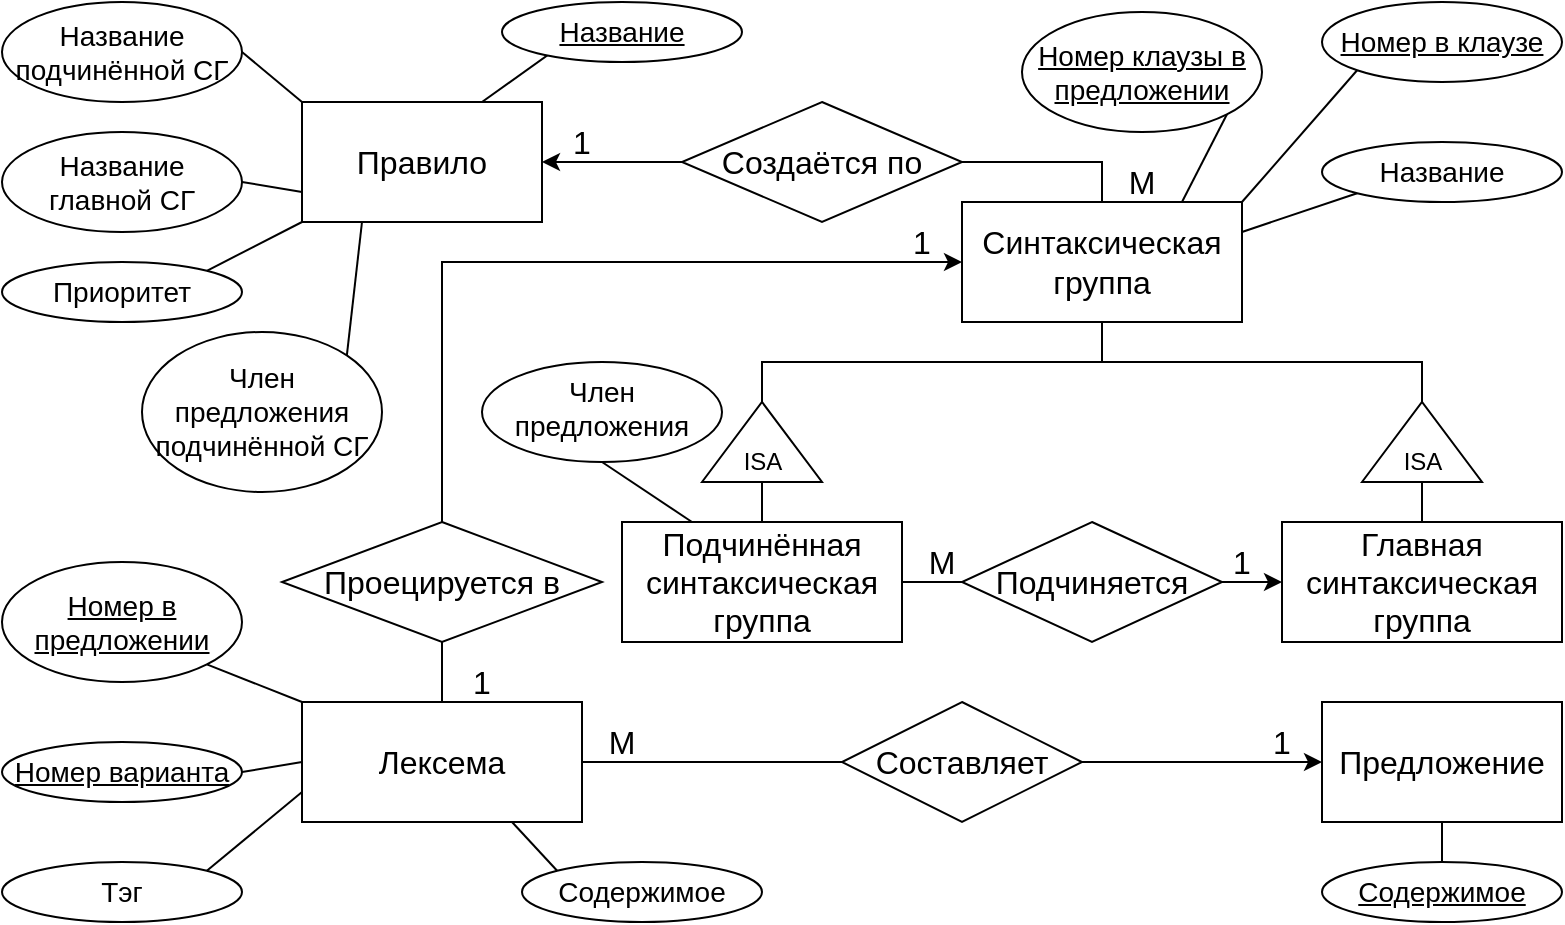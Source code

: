 <mxfile version="14.4.9" type="github">
  <diagram id="n2Yb_p4xSmyTfC0nmvh4" name="Page-1">
    <mxGraphModel dx="782" dy="2091" grid="1" gridSize="10" guides="1" tooltips="1" connect="1" arrows="1" fold="1" page="1" pageScale="1" pageWidth="1169" pageHeight="1654" math="0" shadow="0">
      <root>
        <mxCell id="0" />
        <mxCell id="1" parent="0" />
        <mxCell id="Cl8-nfxW1_5p-WXYCP8C-1" value="Правило" style="rounded=0;whiteSpace=wrap;html=1;fontSize=16;" vertex="1" parent="1">
          <mxGeometry x="350" y="-50" width="120" height="60" as="geometry" />
        </mxCell>
        <mxCell id="Cl8-nfxW1_5p-WXYCP8C-28" style="edgeStyle=orthogonalEdgeStyle;rounded=0;orthogonalLoop=1;jettySize=auto;html=1;exitX=1;exitY=0.5;exitDx=0;exitDy=0;entryX=0;entryY=0.5;entryDx=0;entryDy=0;endArrow=none;endFill=0;fontSize=16;" edge="1" parent="1" source="Cl8-nfxW1_5p-WXYCP8C-14" target="Cl8-nfxW1_5p-WXYCP8C-26">
          <mxGeometry relative="1" as="geometry" />
        </mxCell>
        <mxCell id="Cl8-nfxW1_5p-WXYCP8C-34" style="edgeStyle=orthogonalEdgeStyle;rounded=0;orthogonalLoop=1;jettySize=auto;html=1;exitX=0.5;exitY=0;exitDx=0;exitDy=0;entryX=1;entryY=0.5;entryDx=0;entryDy=0;endArrow=none;endFill=0;fontSize=16;" edge="1" parent="1" source="Cl8-nfxW1_5p-WXYCP8C-36" target="Cl8-nfxW1_5p-WXYCP8C-33">
          <mxGeometry relative="1" as="geometry" />
        </mxCell>
        <mxCell id="Cl8-nfxW1_5p-WXYCP8C-40" style="edgeStyle=orthogonalEdgeStyle;rounded=0;orthogonalLoop=1;jettySize=auto;html=1;exitX=0.5;exitY=0;exitDx=0;exitDy=0;entryX=0.5;entryY=1;entryDx=0;entryDy=0;endArrow=none;endFill=0;fontSize=16;" edge="1" parent="1" source="Cl8-nfxW1_5p-WXYCP8C-14" target="Cl8-nfxW1_5p-WXYCP8C-37">
          <mxGeometry relative="1" as="geometry" />
        </mxCell>
        <mxCell id="Cl8-nfxW1_5p-WXYCP8C-14" value="Лексема" style="rounded=0;whiteSpace=wrap;html=1;fontSize=16;" vertex="1" parent="1">
          <mxGeometry x="350" y="250" width="140" height="60" as="geometry" />
        </mxCell>
        <mxCell id="Cl8-nfxW1_5p-WXYCP8C-21" style="edgeStyle=orthogonalEdgeStyle;rounded=0;orthogonalLoop=1;jettySize=auto;html=1;exitX=0.5;exitY=0;exitDx=0;exitDy=0;entryX=0;entryY=0.5;entryDx=0;entryDy=0;endArrow=none;endFill=0;fontSize=16;" edge="1" parent="1" source="Cl8-nfxW1_5p-WXYCP8C-15" target="Cl8-nfxW1_5p-WXYCP8C-17">
          <mxGeometry relative="1" as="geometry" />
        </mxCell>
        <mxCell id="Cl8-nfxW1_5p-WXYCP8C-31" style="edgeStyle=orthogonalEdgeStyle;rounded=0;orthogonalLoop=1;jettySize=auto;html=1;exitX=1;exitY=0.5;exitDx=0;exitDy=0;entryX=0;entryY=0.5;entryDx=0;entryDy=0;endArrow=none;endFill=0;fontSize=16;" edge="1" parent="1" source="Cl8-nfxW1_5p-WXYCP8C-15" target="Cl8-nfxW1_5p-WXYCP8C-30">
          <mxGeometry relative="1" as="geometry" />
        </mxCell>
        <mxCell id="Cl8-nfxW1_5p-WXYCP8C-15" value="Подчинённая синтаксическая группа" style="rounded=0;whiteSpace=wrap;html=1;fontSize=16;" vertex="1" parent="1">
          <mxGeometry x="510" y="160" width="140" height="60" as="geometry" />
        </mxCell>
        <mxCell id="Cl8-nfxW1_5p-WXYCP8C-22" style="edgeStyle=orthogonalEdgeStyle;rounded=0;orthogonalLoop=1;jettySize=auto;html=1;exitX=0.5;exitY=0;exitDx=0;exitDy=0;entryX=0;entryY=0.5;entryDx=0;entryDy=0;endArrow=none;endFill=0;fontSize=16;" edge="1" parent="1" source="Cl8-nfxW1_5p-WXYCP8C-16" target="Cl8-nfxW1_5p-WXYCP8C-19">
          <mxGeometry relative="1" as="geometry" />
        </mxCell>
        <mxCell id="Cl8-nfxW1_5p-WXYCP8C-16" value="Главная синтаксическая группа" style="rounded=0;whiteSpace=wrap;html=1;fontSize=16;" vertex="1" parent="1">
          <mxGeometry x="840" y="160" width="140" height="60" as="geometry" />
        </mxCell>
        <mxCell id="Cl8-nfxW1_5p-WXYCP8C-42" style="edgeStyle=orthogonalEdgeStyle;rounded=0;orthogonalLoop=1;jettySize=auto;html=1;exitX=1;exitY=0.5;exitDx=0;exitDy=0;entryX=0.5;entryY=1;entryDx=0;entryDy=0;endArrow=none;endFill=0;fontSize=16;" edge="1" parent="1" source="Cl8-nfxW1_5p-WXYCP8C-17" target="Cl8-nfxW1_5p-WXYCP8C-36">
          <mxGeometry relative="1" as="geometry" />
        </mxCell>
        <mxCell id="Cl8-nfxW1_5p-WXYCP8C-17" value="" style="triangle;whiteSpace=wrap;html=1;rotation=-90;" vertex="1" parent="1">
          <mxGeometry x="560" y="90" width="40" height="60" as="geometry" />
        </mxCell>
        <mxCell id="Cl8-nfxW1_5p-WXYCP8C-18" value="ISA" style="text;html=1;align=center;verticalAlign=middle;resizable=0;points=[];autosize=1;" vertex="1" parent="1">
          <mxGeometry x="565" y="120" width="30" height="20" as="geometry" />
        </mxCell>
        <mxCell id="Cl8-nfxW1_5p-WXYCP8C-43" style="edgeStyle=orthogonalEdgeStyle;rounded=0;orthogonalLoop=1;jettySize=auto;html=1;exitX=1;exitY=0.5;exitDx=0;exitDy=0;entryX=0.5;entryY=1;entryDx=0;entryDy=0;endArrow=none;endFill=0;fontSize=16;" edge="1" parent="1" source="Cl8-nfxW1_5p-WXYCP8C-19" target="Cl8-nfxW1_5p-WXYCP8C-36">
          <mxGeometry relative="1" as="geometry" />
        </mxCell>
        <mxCell id="Cl8-nfxW1_5p-WXYCP8C-19" value="" style="triangle;whiteSpace=wrap;html=1;rotation=-90;" vertex="1" parent="1">
          <mxGeometry x="890" y="90" width="40" height="60" as="geometry" />
        </mxCell>
        <mxCell id="Cl8-nfxW1_5p-WXYCP8C-20" value="ISA" style="text;html=1;align=center;verticalAlign=middle;resizable=0;points=[];autosize=1;" vertex="1" parent="1">
          <mxGeometry x="895" y="120" width="30" height="20" as="geometry" />
        </mxCell>
        <mxCell id="Cl8-nfxW1_5p-WXYCP8C-25" value="Предложение" style="rounded=0;whiteSpace=wrap;html=1;fontSize=16;" vertex="1" parent="1">
          <mxGeometry x="860" y="250" width="120" height="60" as="geometry" />
        </mxCell>
        <mxCell id="Cl8-nfxW1_5p-WXYCP8C-29" style="edgeStyle=orthogonalEdgeStyle;rounded=0;orthogonalLoop=1;jettySize=auto;html=1;exitX=1;exitY=0.5;exitDx=0;exitDy=0;entryX=0;entryY=0.5;entryDx=0;entryDy=0;endArrow=classic;endFill=1;fontSize=16;" edge="1" parent="1" source="Cl8-nfxW1_5p-WXYCP8C-26" target="Cl8-nfxW1_5p-WXYCP8C-25">
          <mxGeometry relative="1" as="geometry">
            <Array as="points">
              <mxPoint x="830" y="280" />
              <mxPoint x="830" y="280" />
            </Array>
          </mxGeometry>
        </mxCell>
        <mxCell id="Cl8-nfxW1_5p-WXYCP8C-26" value="Составляет" style="rhombus;whiteSpace=wrap;html=1;fontSize=16;" vertex="1" parent="1">
          <mxGeometry x="620" y="250" width="120" height="60" as="geometry" />
        </mxCell>
        <mxCell id="Cl8-nfxW1_5p-WXYCP8C-32" style="edgeStyle=orthogonalEdgeStyle;rounded=0;orthogonalLoop=1;jettySize=auto;html=1;exitX=1;exitY=0.5;exitDx=0;exitDy=0;entryX=0;entryY=0.5;entryDx=0;entryDy=0;endArrow=classic;endFill=1;fontSize=16;" edge="1" parent="1" source="Cl8-nfxW1_5p-WXYCP8C-30" target="Cl8-nfxW1_5p-WXYCP8C-16">
          <mxGeometry relative="1" as="geometry" />
        </mxCell>
        <mxCell id="Cl8-nfxW1_5p-WXYCP8C-30" value="Подчиняется" style="rhombus;whiteSpace=wrap;html=1;fontSize=16;" vertex="1" parent="1">
          <mxGeometry x="680" y="160" width="130" height="60" as="geometry" />
        </mxCell>
        <mxCell id="Cl8-nfxW1_5p-WXYCP8C-35" style="edgeStyle=orthogonalEdgeStyle;rounded=0;orthogonalLoop=1;jettySize=auto;html=1;exitX=0;exitY=0.5;exitDx=0;exitDy=0;entryX=1;entryY=0.5;entryDx=0;entryDy=0;endArrow=classic;endFill=1;fontSize=16;" edge="1" parent="1" source="Cl8-nfxW1_5p-WXYCP8C-33" target="Cl8-nfxW1_5p-WXYCP8C-1">
          <mxGeometry relative="1" as="geometry" />
        </mxCell>
        <mxCell id="Cl8-nfxW1_5p-WXYCP8C-33" value="Создаётся по" style="rhombus;whiteSpace=wrap;html=1;fontSize=16;" vertex="1" parent="1">
          <mxGeometry x="540" y="-50" width="140" height="60" as="geometry" />
        </mxCell>
        <mxCell id="Cl8-nfxW1_5p-WXYCP8C-36" value="Синтаксическая группа" style="rounded=0;whiteSpace=wrap;html=1;fontSize=16;" vertex="1" parent="1">
          <mxGeometry x="680" width="140" height="60" as="geometry" />
        </mxCell>
        <mxCell id="Cl8-nfxW1_5p-WXYCP8C-41" style="edgeStyle=orthogonalEdgeStyle;rounded=0;orthogonalLoop=1;jettySize=auto;html=1;exitX=0.5;exitY=0;exitDx=0;exitDy=0;entryX=0;entryY=0.5;entryDx=0;entryDy=0;endArrow=classic;endFill=1;fontSize=16;" edge="1" parent="1" source="Cl8-nfxW1_5p-WXYCP8C-37" target="Cl8-nfxW1_5p-WXYCP8C-36">
          <mxGeometry relative="1" as="geometry" />
        </mxCell>
        <mxCell id="Cl8-nfxW1_5p-WXYCP8C-37" value="Проецируется в" style="rhombus;whiteSpace=wrap;html=1;fontSize=16;" vertex="1" parent="1">
          <mxGeometry x="340" y="160" width="160" height="60" as="geometry" />
        </mxCell>
        <mxCell id="Cl8-nfxW1_5p-WXYCP8C-44" value="1" style="text;html=1;strokeColor=none;fillColor=none;align=center;verticalAlign=middle;whiteSpace=wrap;rounded=0;fontSize=16;" vertex="1" parent="1">
          <mxGeometry x="800" y="170" width="40" height="20" as="geometry" />
        </mxCell>
        <mxCell id="Cl8-nfxW1_5p-WXYCP8C-46" value="М" style="text;html=1;strokeColor=none;fillColor=none;align=center;verticalAlign=middle;whiteSpace=wrap;rounded=0;fontSize=16;" vertex="1" parent="1">
          <mxGeometry x="650" y="170" width="40" height="20" as="geometry" />
        </mxCell>
        <mxCell id="Cl8-nfxW1_5p-WXYCP8C-47" value="1" style="text;html=1;strokeColor=none;fillColor=none;align=center;verticalAlign=middle;whiteSpace=wrap;rounded=0;fontSize=16;" vertex="1" parent="1">
          <mxGeometry x="640" y="10" width="40" height="20" as="geometry" />
        </mxCell>
        <mxCell id="Cl8-nfxW1_5p-WXYCP8C-48" value="1" style="text;html=1;strokeColor=none;fillColor=none;align=center;verticalAlign=middle;whiteSpace=wrap;rounded=0;fontSize=16;" vertex="1" parent="1">
          <mxGeometry x="470" y="-40" width="40" height="20" as="geometry" />
        </mxCell>
        <mxCell id="Cl8-nfxW1_5p-WXYCP8C-49" value="М" style="text;html=1;strokeColor=none;fillColor=none;align=center;verticalAlign=middle;whiteSpace=wrap;rounded=0;fontSize=16;" vertex="1" parent="1">
          <mxGeometry x="750" y="-20" width="40" height="20" as="geometry" />
        </mxCell>
        <mxCell id="Cl8-nfxW1_5p-WXYCP8C-50" value="1" style="text;html=1;strokeColor=none;fillColor=none;align=center;verticalAlign=middle;whiteSpace=wrap;rounded=0;fontSize=16;" vertex="1" parent="1">
          <mxGeometry x="420" y="230" width="40" height="20" as="geometry" />
        </mxCell>
        <mxCell id="Cl8-nfxW1_5p-WXYCP8C-51" value="М" style="text;html=1;strokeColor=none;fillColor=none;align=center;verticalAlign=middle;whiteSpace=wrap;rounded=0;fontSize=16;" vertex="1" parent="1">
          <mxGeometry x="490" y="260" width="40" height="20" as="geometry" />
        </mxCell>
        <mxCell id="Cl8-nfxW1_5p-WXYCP8C-52" value="1" style="text;html=1;strokeColor=none;fillColor=none;align=center;verticalAlign=middle;whiteSpace=wrap;rounded=0;fontSize=16;" vertex="1" parent="1">
          <mxGeometry x="820" y="260" width="40" height="20" as="geometry" />
        </mxCell>
        <mxCell id="Cl8-nfxW1_5p-WXYCP8C-54" style="rounded=0;orthogonalLoop=1;jettySize=auto;html=1;exitX=0.5;exitY=1;exitDx=0;exitDy=0;entryX=0.25;entryY=0;entryDx=0;entryDy=0;endArrow=none;endFill=0;fontSize=14;" edge="1" parent="1" source="Cl8-nfxW1_5p-WXYCP8C-53" target="Cl8-nfxW1_5p-WXYCP8C-15">
          <mxGeometry relative="1" as="geometry" />
        </mxCell>
        <mxCell id="Cl8-nfxW1_5p-WXYCP8C-53" value="Член предложения" style="ellipse;whiteSpace=wrap;html=1;fontSize=14;verticalAlign=top;horizontal=1;" vertex="1" parent="1">
          <mxGeometry x="440" y="80" width="120" height="50" as="geometry" />
        </mxCell>
        <mxCell id="Cl8-nfxW1_5p-WXYCP8C-56" style="rounded=0;orthogonalLoop=1;jettySize=auto;html=1;exitX=0.5;exitY=0;exitDx=0;exitDy=0;entryX=0.75;entryY=0;entryDx=0;entryDy=0;endArrow=none;endFill=0;fontSize=14;" edge="1" parent="1" source="Cl8-nfxW1_5p-WXYCP8C-55" target="Cl8-nfxW1_5p-WXYCP8C-1">
          <mxGeometry relative="1" as="geometry" />
        </mxCell>
        <mxCell id="Cl8-nfxW1_5p-WXYCP8C-55" value="Название" style="ellipse;whiteSpace=wrap;html=1;fontSize=14;verticalAlign=middle;horizontal=1;fontStyle=4" vertex="1" parent="1">
          <mxGeometry x="450" y="-100" width="120" height="30" as="geometry" />
        </mxCell>
        <mxCell id="Cl8-nfxW1_5p-WXYCP8C-60" style="edgeStyle=none;rounded=0;orthogonalLoop=1;jettySize=auto;html=1;exitX=1;exitY=0.5;exitDx=0;exitDy=0;entryX=0;entryY=0.75;entryDx=0;entryDy=0;endArrow=none;endFill=0;fontSize=14;" edge="1" parent="1" source="Cl8-nfxW1_5p-WXYCP8C-57" target="Cl8-nfxW1_5p-WXYCP8C-1">
          <mxGeometry relative="1" as="geometry" />
        </mxCell>
        <mxCell id="Cl8-nfxW1_5p-WXYCP8C-57" value="Название&lt;br&gt;главной СГ" style="ellipse;whiteSpace=wrap;html=1;fontSize=14;verticalAlign=middle;horizontal=1;fontStyle=0" vertex="1" parent="1">
          <mxGeometry x="200" y="-35" width="120" height="50" as="geometry" />
        </mxCell>
        <mxCell id="Cl8-nfxW1_5p-WXYCP8C-59" style="edgeStyle=none;rounded=0;orthogonalLoop=1;jettySize=auto;html=1;exitX=1;exitY=0.5;exitDx=0;exitDy=0;entryX=0;entryY=0;entryDx=0;entryDy=0;endArrow=none;endFill=0;fontSize=14;" edge="1" parent="1" source="Cl8-nfxW1_5p-WXYCP8C-58" target="Cl8-nfxW1_5p-WXYCP8C-1">
          <mxGeometry relative="1" as="geometry" />
        </mxCell>
        <mxCell id="Cl8-nfxW1_5p-WXYCP8C-58" value="Название подчинённой СГ" style="ellipse;whiteSpace=wrap;html=1;fontSize=14;" vertex="1" parent="1">
          <mxGeometry x="200" y="-100" width="120" height="50" as="geometry" />
        </mxCell>
        <mxCell id="Cl8-nfxW1_5p-WXYCP8C-62" style="edgeStyle=none;rounded=0;orthogonalLoop=1;jettySize=auto;html=1;exitX=1;exitY=0;exitDx=0;exitDy=0;entryX=0.25;entryY=1;entryDx=0;entryDy=0;endArrow=none;endFill=0;fontSize=14;" edge="1" parent="1" source="Cl8-nfxW1_5p-WXYCP8C-61" target="Cl8-nfxW1_5p-WXYCP8C-1">
          <mxGeometry relative="1" as="geometry" />
        </mxCell>
        <mxCell id="Cl8-nfxW1_5p-WXYCP8C-61" value="Член предложения подчинённой СГ" style="ellipse;whiteSpace=wrap;html=1;fontSize=14;" vertex="1" parent="1">
          <mxGeometry x="270" y="65" width="120" height="80" as="geometry" />
        </mxCell>
        <mxCell id="Cl8-nfxW1_5p-WXYCP8C-64" style="edgeStyle=none;rounded=0;orthogonalLoop=1;jettySize=auto;html=1;exitX=1;exitY=0;exitDx=0;exitDy=0;entryX=0;entryY=1;entryDx=0;entryDy=0;endArrow=none;endFill=0;fontSize=14;" edge="1" parent="1" source="Cl8-nfxW1_5p-WXYCP8C-63" target="Cl8-nfxW1_5p-WXYCP8C-1">
          <mxGeometry relative="1" as="geometry" />
        </mxCell>
        <mxCell id="Cl8-nfxW1_5p-WXYCP8C-63" value="Приоритет" style="ellipse;whiteSpace=wrap;html=1;fontSize=14;" vertex="1" parent="1">
          <mxGeometry x="200" y="30" width="120" height="30" as="geometry" />
        </mxCell>
        <mxCell id="Cl8-nfxW1_5p-WXYCP8C-68" style="edgeStyle=none;rounded=0;orthogonalLoop=1;jettySize=auto;html=1;exitX=1;exitY=1;exitDx=0;exitDy=0;entryX=0;entryY=0;entryDx=0;entryDy=0;endArrow=none;endFill=0;fontSize=14;" edge="1" parent="1" source="Cl8-nfxW1_5p-WXYCP8C-65" target="Cl8-nfxW1_5p-WXYCP8C-14">
          <mxGeometry relative="1" as="geometry">
            <mxPoint x="330" y="250" as="targetPoint" />
          </mxGeometry>
        </mxCell>
        <mxCell id="Cl8-nfxW1_5p-WXYCP8C-65" value="Номер в предложении" style="ellipse;whiteSpace=wrap;html=1;fontSize=14;fontStyle=4" vertex="1" parent="1">
          <mxGeometry x="200" y="180" width="120" height="60" as="geometry" />
        </mxCell>
        <mxCell id="Cl8-nfxW1_5p-WXYCP8C-70" style="edgeStyle=none;rounded=0;orthogonalLoop=1;jettySize=auto;html=1;exitX=0;exitY=0;exitDx=0;exitDy=0;entryX=0.75;entryY=1;entryDx=0;entryDy=0;endArrow=none;endFill=0;fontSize=14;" edge="1" parent="1" source="Cl8-nfxW1_5p-WXYCP8C-67" target="Cl8-nfxW1_5p-WXYCP8C-14">
          <mxGeometry relative="1" as="geometry" />
        </mxCell>
        <mxCell id="Cl8-nfxW1_5p-WXYCP8C-67" value="Содержимое" style="ellipse;whiteSpace=wrap;html=1;fontSize=14;" vertex="1" parent="1">
          <mxGeometry x="460" y="330" width="120" height="30" as="geometry" />
        </mxCell>
        <mxCell id="Cl8-nfxW1_5p-WXYCP8C-72" style="edgeStyle=none;rounded=0;orthogonalLoop=1;jettySize=auto;html=1;exitX=1;exitY=0;exitDx=0;exitDy=0;entryX=0;entryY=0.75;entryDx=0;entryDy=0;endArrow=none;endFill=0;fontSize=14;" edge="1" parent="1" source="Cl8-nfxW1_5p-WXYCP8C-71" target="Cl8-nfxW1_5p-WXYCP8C-14">
          <mxGeometry relative="1" as="geometry">
            <mxPoint x="330" y="295" as="targetPoint" />
          </mxGeometry>
        </mxCell>
        <mxCell id="Cl8-nfxW1_5p-WXYCP8C-71" value="Тэг" style="ellipse;whiteSpace=wrap;html=1;fontSize=14;" vertex="1" parent="1">
          <mxGeometry x="200" y="330" width="120" height="30" as="geometry" />
        </mxCell>
        <mxCell id="Cl8-nfxW1_5p-WXYCP8C-75" style="edgeStyle=none;rounded=0;orthogonalLoop=1;jettySize=auto;html=1;exitX=0;exitY=1;exitDx=0;exitDy=0;entryX=1;entryY=0.25;entryDx=0;entryDy=0;endArrow=none;endFill=0;fontSize=14;" edge="1" parent="1" source="Cl8-nfxW1_5p-WXYCP8C-74" target="Cl8-nfxW1_5p-WXYCP8C-36">
          <mxGeometry relative="1" as="geometry" />
        </mxCell>
        <mxCell id="Cl8-nfxW1_5p-WXYCP8C-74" value="Название" style="ellipse;whiteSpace=wrap;html=1;fontSize=14;fontStyle=0" vertex="1" parent="1">
          <mxGeometry x="860" y="-30" width="120" height="30" as="geometry" />
        </mxCell>
        <mxCell id="Cl8-nfxW1_5p-WXYCP8C-79" style="edgeStyle=none;rounded=0;orthogonalLoop=1;jettySize=auto;html=1;exitX=1;exitY=0.5;exitDx=0;exitDy=0;entryX=0;entryY=0.5;entryDx=0;entryDy=0;endArrow=none;endFill=0;fontSize=14;" edge="1" parent="1" source="Cl8-nfxW1_5p-WXYCP8C-76" target="Cl8-nfxW1_5p-WXYCP8C-14">
          <mxGeometry relative="1" as="geometry" />
        </mxCell>
        <mxCell id="Cl8-nfxW1_5p-WXYCP8C-76" value="Номер варианта" style="ellipse;whiteSpace=wrap;html=1;fontSize=14;fontStyle=4" vertex="1" parent="1">
          <mxGeometry x="200" y="270" width="120" height="30" as="geometry" />
        </mxCell>
        <mxCell id="Cl8-nfxW1_5p-WXYCP8C-78" style="edgeStyle=none;rounded=0;orthogonalLoop=1;jettySize=auto;html=1;exitX=0.5;exitY=0;exitDx=0;exitDy=0;entryX=0.5;entryY=1;entryDx=0;entryDy=0;endArrow=none;endFill=0;fontSize=14;fontStyle=4" edge="1" parent="1" source="Cl8-nfxW1_5p-WXYCP8C-77" target="Cl8-nfxW1_5p-WXYCP8C-25">
          <mxGeometry relative="1" as="geometry" />
        </mxCell>
        <mxCell id="Cl8-nfxW1_5p-WXYCP8C-77" value="Содержимое" style="ellipse;whiteSpace=wrap;html=1;fontSize=14;fontStyle=4" vertex="1" parent="1">
          <mxGeometry x="860" y="330" width="120" height="30" as="geometry" />
        </mxCell>
        <mxCell id="Cl8-nfxW1_5p-WXYCP8C-84" style="edgeStyle=none;rounded=0;orthogonalLoop=1;jettySize=auto;html=1;exitX=1;exitY=1;exitDx=0;exitDy=0;entryX=1;entryY=1;entryDx=0;entryDy=0;endArrow=none;endFill=0;fontSize=14;" edge="1" parent="1" source="Cl8-nfxW1_5p-WXYCP8C-81" target="Cl8-nfxW1_5p-WXYCP8C-49">
          <mxGeometry relative="1" as="geometry" />
        </mxCell>
        <mxCell id="Cl8-nfxW1_5p-WXYCP8C-81" value="Номер клаузы в предложении" style="ellipse;whiteSpace=wrap;html=1;fontSize=14;fontStyle=4" vertex="1" parent="1">
          <mxGeometry x="710" y="-95" width="120" height="60" as="geometry" />
        </mxCell>
        <mxCell id="Cl8-nfxW1_5p-WXYCP8C-85" style="edgeStyle=none;rounded=0;orthogonalLoop=1;jettySize=auto;html=1;exitX=0;exitY=1;exitDx=0;exitDy=0;entryX=1;entryY=0;entryDx=0;entryDy=0;endArrow=none;endFill=0;fontSize=14;" edge="1" parent="1" source="Cl8-nfxW1_5p-WXYCP8C-83" target="Cl8-nfxW1_5p-WXYCP8C-36">
          <mxGeometry relative="1" as="geometry" />
        </mxCell>
        <mxCell id="Cl8-nfxW1_5p-WXYCP8C-83" value="Номер в клаузе" style="ellipse;whiteSpace=wrap;html=1;fontSize=14;fontStyle=4" vertex="1" parent="1">
          <mxGeometry x="860" y="-100" width="120" height="40" as="geometry" />
        </mxCell>
      </root>
    </mxGraphModel>
  </diagram>
</mxfile>
